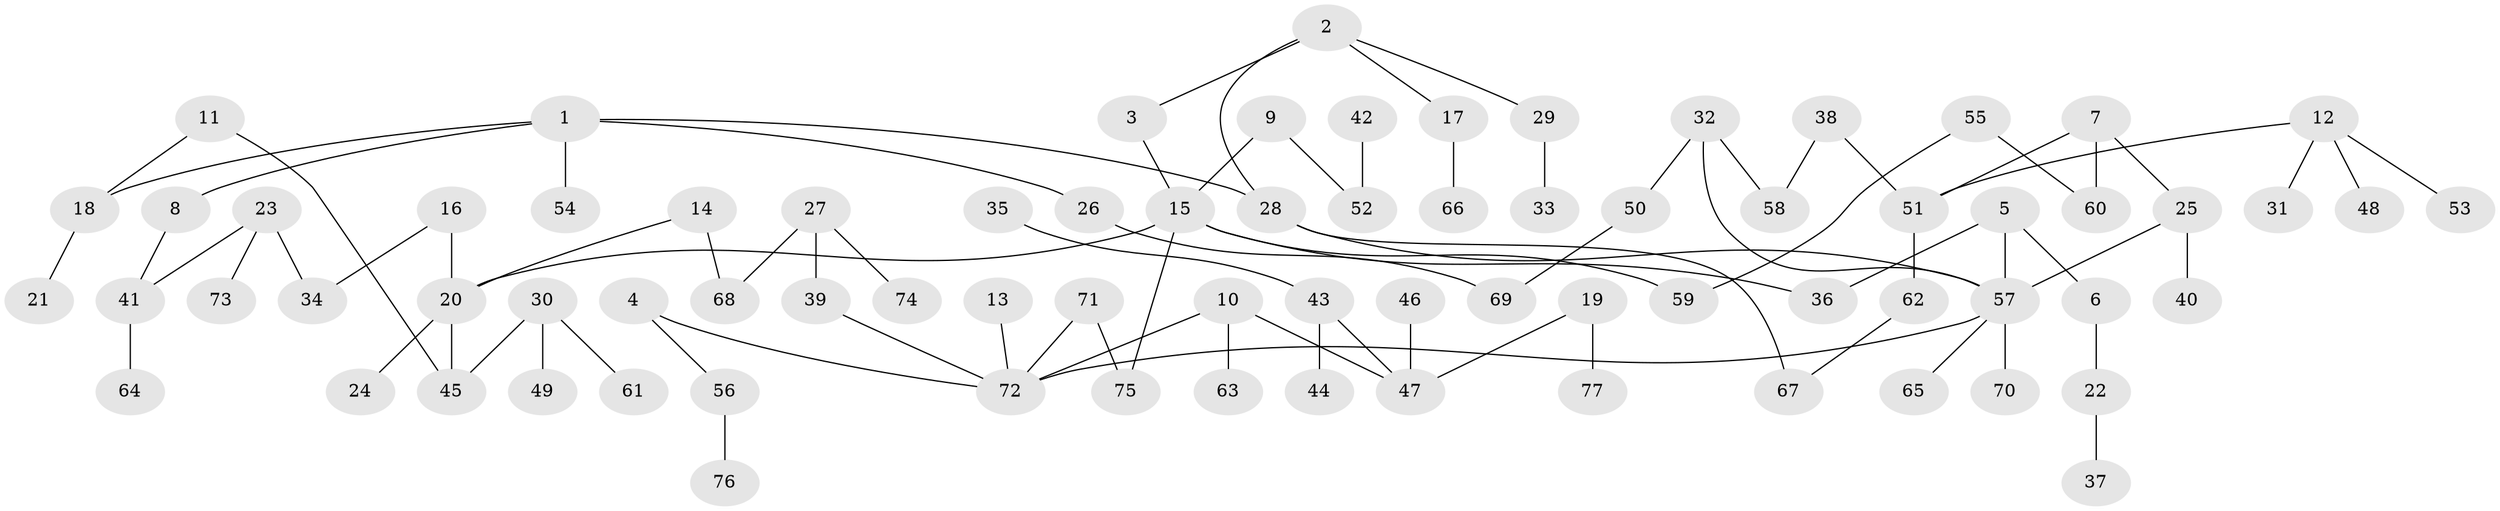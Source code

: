 // original degree distribution, {5: 0.03669724770642202, 8: 0.009174311926605505, 4: 0.07339449541284404, 7: 0.01834862385321101, 3: 0.13761467889908258, 2: 0.28440366972477066, 1: 0.43119266055045874, 6: 0.009174311926605505}
// Generated by graph-tools (version 1.1) at 2025/36/03/04/25 23:36:00]
// undirected, 77 vertices, 85 edges
graph export_dot {
  node [color=gray90,style=filled];
  1;
  2;
  3;
  4;
  5;
  6;
  7;
  8;
  9;
  10;
  11;
  12;
  13;
  14;
  15;
  16;
  17;
  18;
  19;
  20;
  21;
  22;
  23;
  24;
  25;
  26;
  27;
  28;
  29;
  30;
  31;
  32;
  33;
  34;
  35;
  36;
  37;
  38;
  39;
  40;
  41;
  42;
  43;
  44;
  45;
  46;
  47;
  48;
  49;
  50;
  51;
  52;
  53;
  54;
  55;
  56;
  57;
  58;
  59;
  60;
  61;
  62;
  63;
  64;
  65;
  66;
  67;
  68;
  69;
  70;
  71;
  72;
  73;
  74;
  75;
  76;
  77;
  1 -- 8 [weight=1.0];
  1 -- 18 [weight=1.0];
  1 -- 26 [weight=1.0];
  1 -- 28 [weight=1.0];
  1 -- 54 [weight=1.0];
  2 -- 3 [weight=1.0];
  2 -- 17 [weight=1.0];
  2 -- 28 [weight=1.0];
  2 -- 29 [weight=1.0];
  3 -- 15 [weight=1.0];
  4 -- 56 [weight=1.0];
  4 -- 72 [weight=1.0];
  5 -- 6 [weight=1.0];
  5 -- 36 [weight=1.0];
  5 -- 57 [weight=1.0];
  6 -- 22 [weight=1.0];
  7 -- 25 [weight=1.0];
  7 -- 51 [weight=1.0];
  7 -- 60 [weight=1.0];
  8 -- 41 [weight=1.0];
  9 -- 15 [weight=1.0];
  9 -- 52 [weight=1.0];
  10 -- 47 [weight=1.0];
  10 -- 63 [weight=1.0];
  10 -- 72 [weight=1.0];
  11 -- 18 [weight=1.0];
  11 -- 45 [weight=1.0];
  12 -- 31 [weight=1.0];
  12 -- 48 [weight=1.0];
  12 -- 51 [weight=1.0];
  12 -- 53 [weight=1.0];
  13 -- 72 [weight=1.0];
  14 -- 20 [weight=1.0];
  14 -- 68 [weight=1.0];
  15 -- 20 [weight=1.0];
  15 -- 36 [weight=1.0];
  15 -- 59 [weight=1.0];
  15 -- 75 [weight=1.0];
  16 -- 20 [weight=1.0];
  16 -- 34 [weight=1.0];
  17 -- 66 [weight=1.0];
  18 -- 21 [weight=1.0];
  19 -- 47 [weight=1.0];
  19 -- 77 [weight=1.0];
  20 -- 24 [weight=1.0];
  20 -- 45 [weight=1.0];
  22 -- 37 [weight=1.0];
  23 -- 34 [weight=1.0];
  23 -- 41 [weight=1.0];
  23 -- 73 [weight=1.0];
  25 -- 40 [weight=1.0];
  25 -- 57 [weight=1.0];
  26 -- 69 [weight=1.0];
  27 -- 39 [weight=1.0];
  27 -- 68 [weight=1.0];
  27 -- 74 [weight=1.0];
  28 -- 57 [weight=1.0];
  28 -- 67 [weight=1.0];
  29 -- 33 [weight=1.0];
  30 -- 45 [weight=1.0];
  30 -- 49 [weight=1.0];
  30 -- 61 [weight=1.0];
  32 -- 50 [weight=1.0];
  32 -- 57 [weight=1.0];
  32 -- 58 [weight=1.0];
  35 -- 43 [weight=1.0];
  38 -- 51 [weight=1.0];
  38 -- 58 [weight=1.0];
  39 -- 72 [weight=1.0];
  41 -- 64 [weight=1.0];
  42 -- 52 [weight=1.0];
  43 -- 44 [weight=1.0];
  43 -- 47 [weight=1.0];
  46 -- 47 [weight=1.0];
  50 -- 69 [weight=1.0];
  51 -- 62 [weight=1.0];
  55 -- 59 [weight=1.0];
  55 -- 60 [weight=1.0];
  56 -- 76 [weight=1.0];
  57 -- 65 [weight=1.0];
  57 -- 70 [weight=1.0];
  57 -- 72 [weight=1.0];
  62 -- 67 [weight=1.0];
  71 -- 72 [weight=1.0];
  71 -- 75 [weight=1.0];
}
